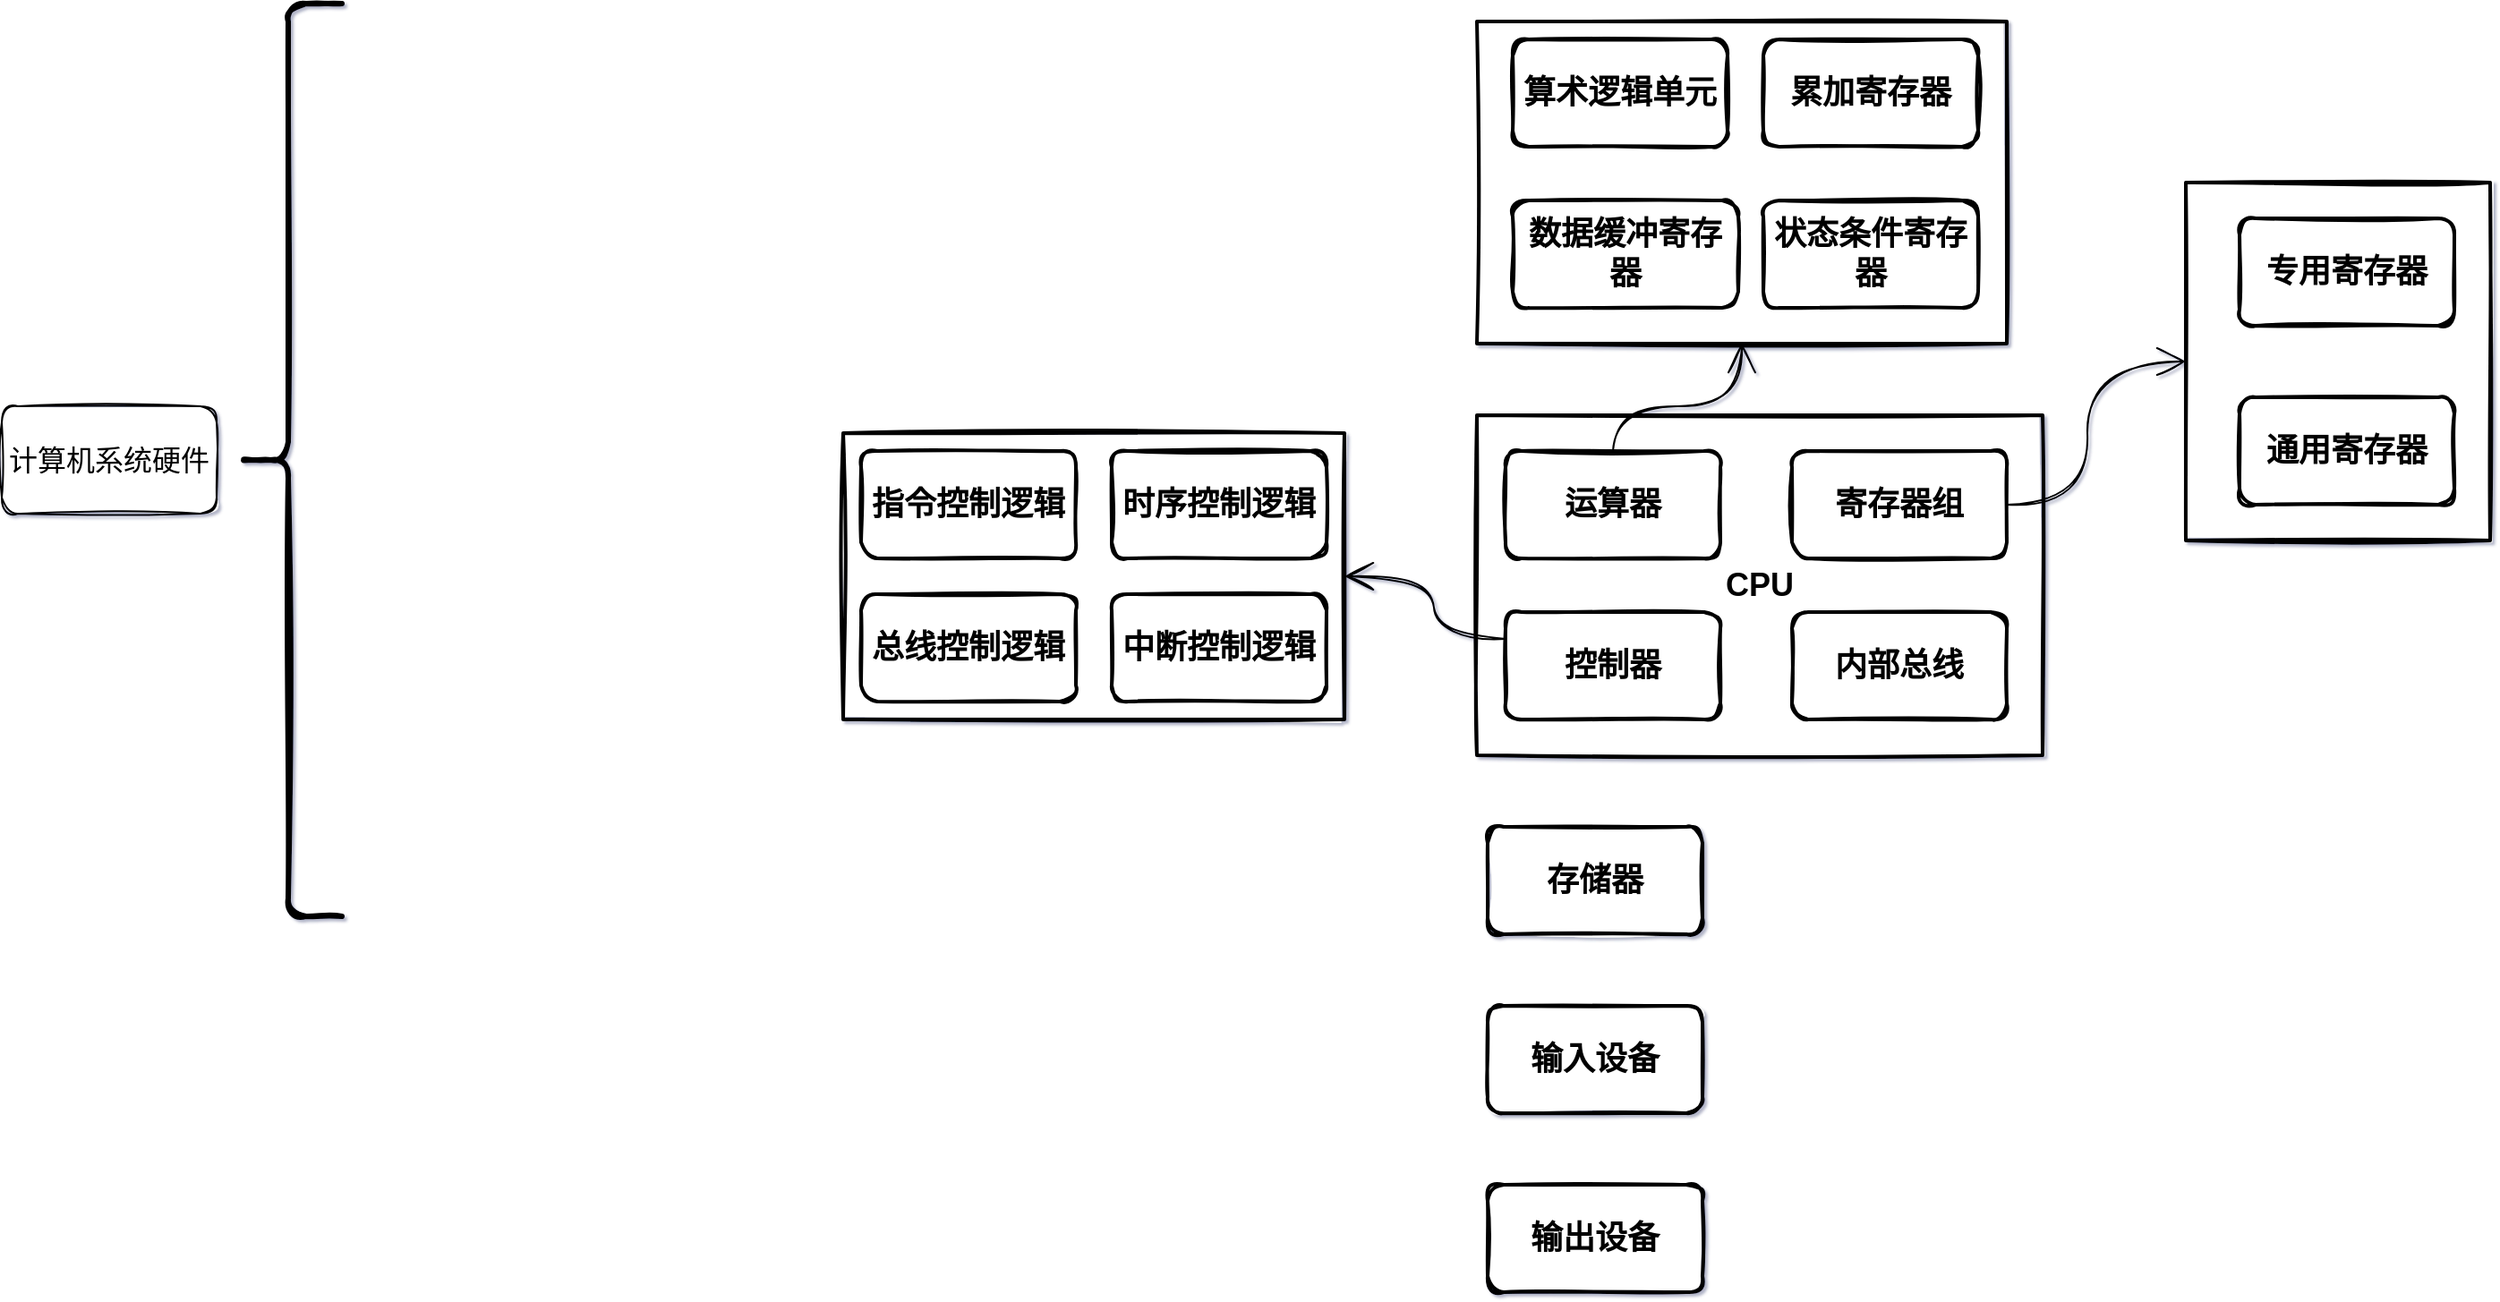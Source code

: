<mxfile version="20.2.7" type="github">
  <diagram id="Lh7hGZlYvyw9qFoEws_N" name="第 1 页">
    <mxGraphModel dx="2841" dy="2272" grid="1" gridSize="10" guides="1" tooltips="1" connect="1" arrows="1" fold="1" page="1" pageScale="1" pageWidth="827" pageHeight="1169" background="#ffffff" math="0" shadow="1">
      <root>
        <mxCell id="0" />
        <mxCell id="1" parent="0" />
        <mxCell id="JqoPhvkjQcOFk7CiJaDD-13" value="CPU" style="rounded=0;whiteSpace=wrap;html=1;fontSize=18;strokeWidth=2;sketch=1;fontStyle=1" vertex="1" parent="1">
          <mxGeometry x="254" y="120" width="316" height="190" as="geometry" />
        </mxCell>
        <mxCell id="JqoPhvkjQcOFk7CiJaDD-1" value="计算机系统硬件" style="rounded=1;whiteSpace=wrap;html=1;fontSize=16;sketch=1;" vertex="1" parent="1">
          <mxGeometry x="-570" y="115" width="120" height="60" as="geometry" />
        </mxCell>
        <mxCell id="JqoPhvkjQcOFk7CiJaDD-29" style="edgeStyle=orthogonalEdgeStyle;curved=1;rounded=0;sketch=1;hachureGap=4;orthogonalLoop=1;jettySize=auto;html=1;exitX=0.5;exitY=0;exitDx=0;exitDy=0;entryX=0.5;entryY=1;entryDx=0;entryDy=0;fontFamily=Architects Daughter;fontSource=https%3A%2F%2Ffonts.googleapis.com%2Fcss%3Ffamily%3DArchitects%2BDaughter;fontSize=18;endArrow=open;startSize=14;endSize=14;sourcePerimeterSpacing=8;targetPerimeterSpacing=8;fontStyle=1" edge="1" parent="1" source="JqoPhvkjQcOFk7CiJaDD-2" target="JqoPhvkjQcOFk7CiJaDD-14">
          <mxGeometry relative="1" as="geometry" />
        </mxCell>
        <mxCell id="JqoPhvkjQcOFk7CiJaDD-2" value="运算器" style="rounded=1;whiteSpace=wrap;html=1;fontSize=18;strokeWidth=2;sketch=1;fontStyle=1" vertex="1" parent="1">
          <mxGeometry x="270" y="140" width="120" height="60" as="geometry" />
        </mxCell>
        <mxCell id="JqoPhvkjQcOFk7CiJaDD-3" value="输出设备" style="rounded=1;whiteSpace=wrap;html=1;fontSize=18;strokeWidth=2;sketch=1;fontStyle=1" vertex="1" parent="1">
          <mxGeometry x="260" y="550" width="120" height="60" as="geometry" />
        </mxCell>
        <mxCell id="JqoPhvkjQcOFk7CiJaDD-4" value="输入设备" style="rounded=1;whiteSpace=wrap;html=1;fontSize=18;strokeWidth=2;sketch=1;fontStyle=1" vertex="1" parent="1">
          <mxGeometry x="260" y="450" width="120" height="60" as="geometry" />
        </mxCell>
        <mxCell id="JqoPhvkjQcOFk7CiJaDD-5" value="存储器" style="rounded=1;whiteSpace=wrap;html=1;fontSize=18;strokeWidth=2;sketch=1;fontStyle=1" vertex="1" parent="1">
          <mxGeometry x="260" y="350" width="120" height="60" as="geometry" />
        </mxCell>
        <mxCell id="JqoPhvkjQcOFk7CiJaDD-6" value="控制器" style="rounded=1;whiteSpace=wrap;html=1;fontSize=18;strokeWidth=2;sketch=1;fontStyle=1" vertex="1" parent="1">
          <mxGeometry x="270" y="230" width="120" height="60" as="geometry" />
        </mxCell>
        <mxCell id="JqoPhvkjQcOFk7CiJaDD-8" value="" style="shape=curlyBracket;whiteSpace=wrap;html=1;rounded=1;strokeWidth=3;fontSize=16;sketch=1;" vertex="1" parent="1">
          <mxGeometry x="-440" y="-110" width="60" height="510" as="geometry" />
        </mxCell>
        <mxCell id="JqoPhvkjQcOFk7CiJaDD-28" style="edgeStyle=orthogonalEdgeStyle;curved=1;rounded=0;sketch=1;hachureGap=4;orthogonalLoop=1;jettySize=auto;html=1;exitX=1;exitY=0.5;exitDx=0;exitDy=0;fontFamily=Architects Daughter;fontSource=https%3A%2F%2Ffonts.googleapis.com%2Fcss%3Ffamily%3DArchitects%2BDaughter;fontSize=18;endArrow=open;startSize=14;endSize=14;sourcePerimeterSpacing=8;targetPerimeterSpacing=8;fontStyle=1;entryX=0;entryY=0.5;entryDx=0;entryDy=0;" edge="1" parent="1" source="JqoPhvkjQcOFk7CiJaDD-11" target="JqoPhvkjQcOFk7CiJaDD-27">
          <mxGeometry relative="1" as="geometry" />
        </mxCell>
        <mxCell id="JqoPhvkjQcOFk7CiJaDD-11" value="寄存器组" style="rounded=1;whiteSpace=wrap;html=1;fontSize=18;strokeWidth=2;sketch=1;fontStyle=1" vertex="1" parent="1">
          <mxGeometry x="430" y="140" width="120" height="60" as="geometry" />
        </mxCell>
        <mxCell id="JqoPhvkjQcOFk7CiJaDD-12" value="内部总线" style="rounded=1;whiteSpace=wrap;html=1;fontSize=18;strokeWidth=2;sketch=1;fontStyle=1" vertex="1" parent="1">
          <mxGeometry x="430" y="230" width="120" height="60" as="geometry" />
        </mxCell>
        <mxCell id="JqoPhvkjQcOFk7CiJaDD-14" value="" style="rounded=0;whiteSpace=wrap;html=1;fontSize=18;strokeWidth=2;sketch=1;fontStyle=1" vertex="1" parent="1">
          <mxGeometry x="254" y="-100" width="296" height="180" as="geometry" />
        </mxCell>
        <mxCell id="JqoPhvkjQcOFk7CiJaDD-16" value="算术逻辑单元" style="rounded=1;whiteSpace=wrap;html=1;fontSize=18;strokeWidth=2;sketch=1;fontStyle=1" vertex="1" parent="1">
          <mxGeometry x="274" y="-90" width="120" height="60" as="geometry" />
        </mxCell>
        <mxCell id="JqoPhvkjQcOFk7CiJaDD-17" value="数据缓冲寄存器" style="rounded=1;whiteSpace=wrap;html=1;fontSize=18;strokeWidth=2;sketch=1;fontStyle=1" vertex="1" parent="1">
          <mxGeometry x="274" width="126" height="60" as="geometry" />
        </mxCell>
        <mxCell id="JqoPhvkjQcOFk7CiJaDD-18" value="累加寄存器" style="rounded=1;whiteSpace=wrap;html=1;fontSize=18;strokeWidth=2;sketch=1;fontStyle=1" vertex="1" parent="1">
          <mxGeometry x="414" y="-90" width="120" height="60" as="geometry" />
        </mxCell>
        <mxCell id="JqoPhvkjQcOFk7CiJaDD-19" value="状态条件寄存器" style="rounded=1;whiteSpace=wrap;html=1;fontSize=18;strokeWidth=2;sketch=1;fontStyle=1" vertex="1" parent="1">
          <mxGeometry x="414" width="120" height="60" as="geometry" />
        </mxCell>
        <mxCell id="JqoPhvkjQcOFk7CiJaDD-21" value="" style="rounded=0;whiteSpace=wrap;html=1;fontSize=18;strokeWidth=2;sketch=1;fontStyle=1" vertex="1" parent="1">
          <mxGeometry x="-100" y="130" width="280" height="160" as="geometry" />
        </mxCell>
        <mxCell id="JqoPhvkjQcOFk7CiJaDD-23" value="指令控制逻辑" style="rounded=1;whiteSpace=wrap;html=1;fontSize=18;strokeWidth=2;sketch=1;fontStyle=1" vertex="1" parent="1">
          <mxGeometry x="-90" y="140" width="120" height="60" as="geometry" />
        </mxCell>
        <mxCell id="JqoPhvkjQcOFk7CiJaDD-24" value="时序控制逻辑" style="rounded=1;whiteSpace=wrap;html=1;fontSize=18;strokeWidth=2;sketch=1;fontStyle=1" vertex="1" parent="1">
          <mxGeometry x="50" y="140" width="120" height="60" as="geometry" />
        </mxCell>
        <mxCell id="JqoPhvkjQcOFk7CiJaDD-25" value="总线控制逻辑" style="rounded=1;whiteSpace=wrap;html=1;fontSize=18;strokeWidth=2;sketch=1;fontStyle=1" vertex="1" parent="1">
          <mxGeometry x="-90" y="220" width="120" height="60" as="geometry" />
        </mxCell>
        <mxCell id="JqoPhvkjQcOFk7CiJaDD-26" value="中断控制逻辑" style="rounded=1;whiteSpace=wrap;html=1;fontSize=18;strokeWidth=2;sketch=1;fontStyle=1" vertex="1" parent="1">
          <mxGeometry x="50" y="220" width="120" height="60" as="geometry" />
        </mxCell>
        <mxCell id="JqoPhvkjQcOFk7CiJaDD-27" value="" style="rounded=0;whiteSpace=wrap;html=1;fontSize=18;strokeWidth=2;sketch=1;fontStyle=1" vertex="1" parent="1">
          <mxGeometry x="650" y="-10" width="170" height="200" as="geometry" />
        </mxCell>
        <mxCell id="JqoPhvkjQcOFk7CiJaDD-31" value="专用寄存器" style="rounded=1;whiteSpace=wrap;html=1;fontSize=18;strokeWidth=2;sketch=1;fontStyle=1" vertex="1" parent="1">
          <mxGeometry x="680" y="10" width="120" height="60" as="geometry" />
        </mxCell>
        <mxCell id="JqoPhvkjQcOFk7CiJaDD-32" value="通用寄存器" style="rounded=1;whiteSpace=wrap;html=1;fontSize=18;strokeWidth=2;sketch=1;fontStyle=1" vertex="1" parent="1">
          <mxGeometry x="680" y="110" width="120" height="60" as="geometry" />
        </mxCell>
        <mxCell id="JqoPhvkjQcOFk7CiJaDD-30" style="edgeStyle=orthogonalEdgeStyle;curved=1;rounded=0;sketch=1;hachureGap=4;orthogonalLoop=1;jettySize=auto;html=1;exitX=0;exitY=0.25;exitDx=0;exitDy=0;entryX=1;entryY=0.5;entryDx=0;entryDy=0;fontFamily=Architects Daughter;fontSource=https%3A%2F%2Ffonts.googleapis.com%2Fcss%3Ffamily%3DArchitects%2BDaughter;fontSize=18;endArrow=open;startSize=14;endSize=14;sourcePerimeterSpacing=8;targetPerimeterSpacing=8;fontStyle=1" edge="1" parent="1" source="JqoPhvkjQcOFk7CiJaDD-6" target="JqoPhvkjQcOFk7CiJaDD-21">
          <mxGeometry relative="1" as="geometry" />
        </mxCell>
      </root>
    </mxGraphModel>
  </diagram>
</mxfile>
